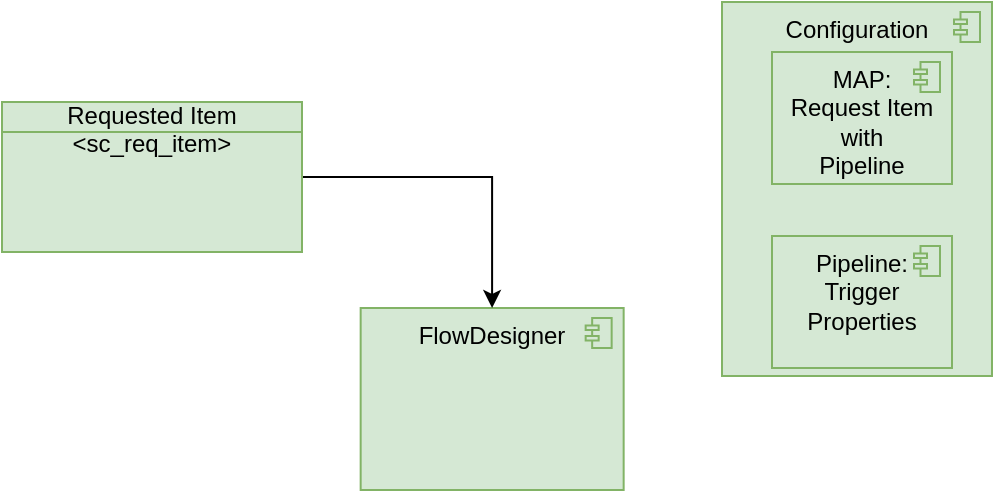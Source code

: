 <mxfile version="17.1.5" type="github">
  <diagram id="wmI7wNSezniwaIVf_9G3" name="Page-1">
    <mxGraphModel dx="1331" dy="1166" grid="1" gridSize="10" guides="1" tooltips="1" connect="1" arrows="1" fold="1" page="1" pageScale="1" pageWidth="1169" pageHeight="827" math="0" shadow="0">
      <root>
        <mxCell id="0" />
        <mxCell id="1" parent="0" />
        <mxCell id="qgC_dDuxxNJc28VRqnJa-1" value="FlowDesigner" style="html=1;outlineConnect=0;whiteSpace=wrap;fillColor=#d5e8d4;shape=mxgraph.archimate3.application;appType=comp;archiType=square;verticalAlign=top;strokeColor=#82b366;" vertex="1" parent="1">
          <mxGeometry x="269.33" y="193" width="131.5" height="91" as="geometry" />
        </mxCell>
        <mxCell id="qgC_dDuxxNJc28VRqnJa-3" style="edgeStyle=orthogonalEdgeStyle;rounded=0;orthogonalLoop=1;jettySize=auto;html=1;" edge="1" parent="1" source="qgC_dDuxxNJc28VRqnJa-2" target="qgC_dDuxxNJc28VRqnJa-1">
          <mxGeometry relative="1" as="geometry" />
        </mxCell>
        <mxCell id="qgC_dDuxxNJc28VRqnJa-2" value="Requested Item &amp;lt;sc_req_item&amp;gt;" style="html=1;outlineConnect=0;whiteSpace=wrap;fillColor=#d5e8d4;shape=mxgraph.archimate3.businessObject;overflow=fill;strokeColor=#82b366;" vertex="1" parent="1">
          <mxGeometry x="90" y="90" width="150" height="75" as="geometry" />
        </mxCell>
        <mxCell id="qgC_dDuxxNJc28VRqnJa-4" value="Configuration" style="html=1;outlineConnect=0;whiteSpace=wrap;fillColor=#d5e8d4;shape=mxgraph.archimate3.application;appType=comp;archiType=square;verticalAlign=top;strokeColor=#82b366;" vertex="1" parent="1">
          <mxGeometry x="450" y="40" width="135" height="187" as="geometry" />
        </mxCell>
        <mxCell id="qgC_dDuxxNJc28VRqnJa-5" value="&lt;div&gt;MAP: &lt;br&gt;&lt;/div&gt;&lt;div&gt;Request Item &lt;br&gt;&lt;/div&gt;&lt;div&gt;with&lt;/div&gt;&lt;div&gt;Pipeline&lt;br&gt;&lt;/div&gt;" style="html=1;outlineConnect=0;whiteSpace=wrap;fillColor=#d5e8d4;shape=mxgraph.archimate3.application;appType=comp;archiType=square;verticalAlign=top;strokeColor=#82b366;" vertex="1" parent="1">
          <mxGeometry x="475" y="65" width="90" height="66" as="geometry" />
        </mxCell>
        <mxCell id="qgC_dDuxxNJc28VRqnJa-6" value="&lt;div&gt;Pipeline: &lt;br&gt;&lt;/div&gt;&lt;div&gt;Trigger Properties &lt;/div&gt;" style="html=1;outlineConnect=0;whiteSpace=wrap;fillColor=#d5e8d4;shape=mxgraph.archimate3.application;appType=comp;archiType=square;verticalAlign=top;strokeColor=#82b366;" vertex="1" parent="1">
          <mxGeometry x="475" y="157" width="90" height="66" as="geometry" />
        </mxCell>
      </root>
    </mxGraphModel>
  </diagram>
</mxfile>
